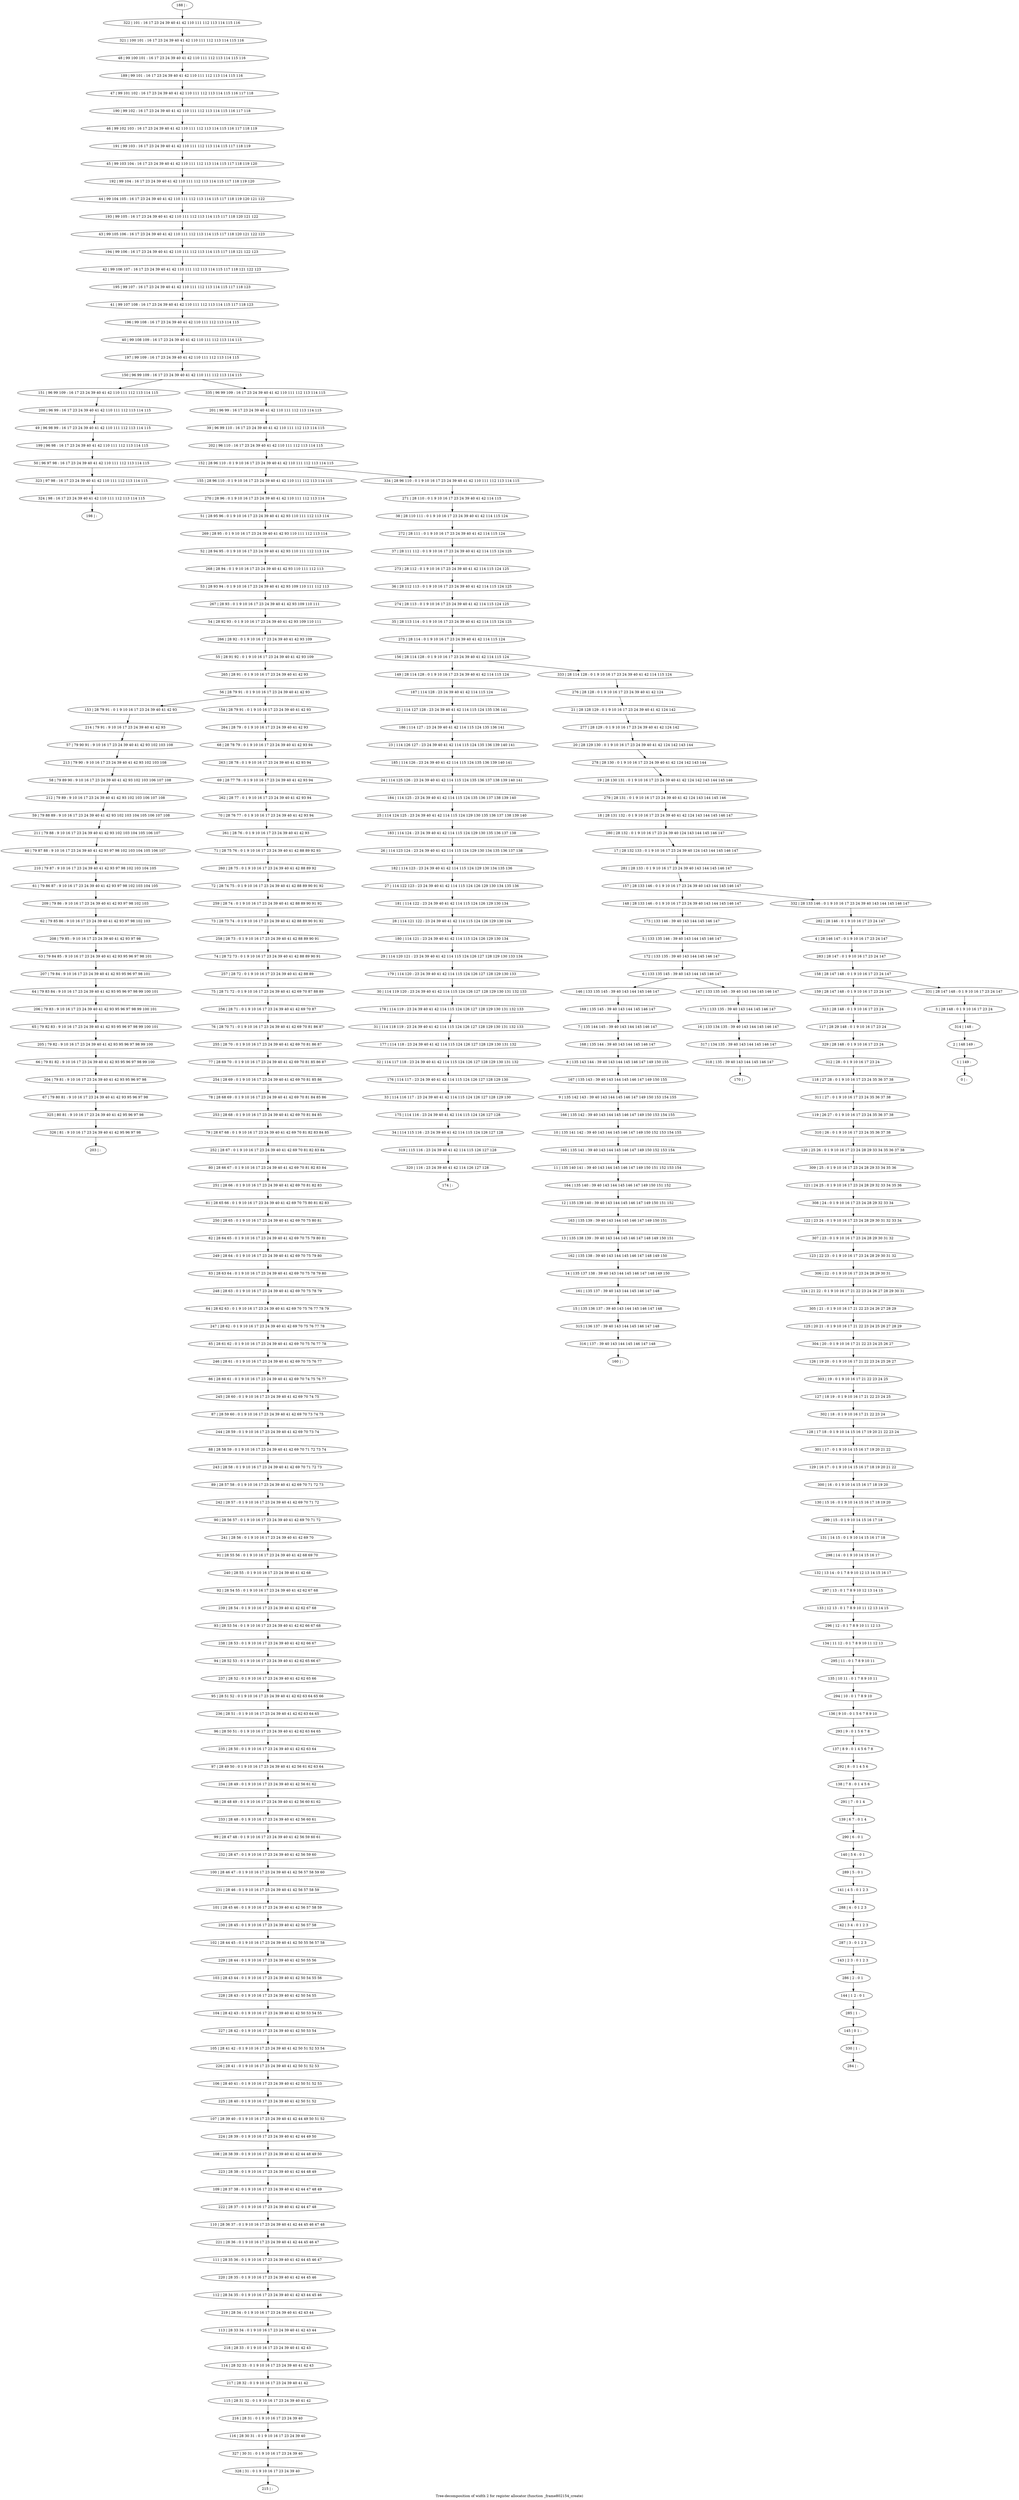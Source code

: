 digraph G {
graph [label="Tree-decomposition of width 2 for register allocator (function _frame802154_create)"]
0[label="0 | : "];
1[label="1 | 149 : "];
2[label="2 | 148 149 : "];
3[label="3 | 28 148 : 0 1 9 10 16 17 23 24 "];
4[label="4 | 28 146 147 : 0 1 9 10 16 17 23 24 147 "];
5[label="5 | 133 135 146 : 39 40 143 144 145 146 147 "];
6[label="6 | 133 135 145 : 39 40 143 144 145 146 147 "];
7[label="7 | 135 144 145 : 39 40 143 144 145 146 147 "];
8[label="8 | 135 143 144 : 39 40 143 144 145 146 147 149 150 155 "];
9[label="9 | 135 142 143 : 39 40 143 144 145 146 147 149 150 153 154 155 "];
10[label="10 | 135 141 142 : 39 40 143 144 145 146 147 149 150 152 153 154 155 "];
11[label="11 | 135 140 141 : 39 40 143 144 145 146 147 149 150 151 152 153 154 "];
12[label="12 | 135 139 140 : 39 40 143 144 145 146 147 149 150 151 152 "];
13[label="13 | 135 138 139 : 39 40 143 144 145 146 147 148 149 150 151 "];
14[label="14 | 135 137 138 : 39 40 143 144 145 146 147 148 149 150 "];
15[label="15 | 135 136 137 : 39 40 143 144 145 146 147 148 "];
16[label="16 | 133 134 135 : 39 40 143 144 145 146 147 "];
17[label="17 | 28 132 133 : 0 1 9 10 16 17 23 24 39 40 124 143 144 145 146 147 "];
18[label="18 | 28 131 132 : 0 1 9 10 16 17 23 24 39 40 41 42 124 143 144 145 146 147 "];
19[label="19 | 28 130 131 : 0 1 9 10 16 17 23 24 39 40 41 42 124 142 143 144 145 146 "];
20[label="20 | 28 129 130 : 0 1 9 10 16 17 23 24 39 40 41 42 124 142 143 144 "];
21[label="21 | 28 128 129 : 0 1 9 10 16 17 23 24 39 40 41 42 124 142 "];
22[label="22 | 114 127 128 : 23 24 39 40 41 42 114 115 124 135 136 141 "];
23[label="23 | 114 126 127 : 23 24 39 40 41 42 114 115 124 135 136 139 140 141 "];
24[label="24 | 114 125 126 : 23 24 39 40 41 42 114 115 124 135 136 137 138 139 140 141 "];
25[label="25 | 114 124 125 : 23 24 39 40 41 42 114 115 124 129 130 135 136 137 138 139 140 "];
26[label="26 | 114 123 124 : 23 24 39 40 41 42 114 115 124 129 130 134 135 136 137 138 "];
27[label="27 | 114 122 123 : 23 24 39 40 41 42 114 115 124 126 129 130 134 135 136 "];
28[label="28 | 114 121 122 : 23 24 39 40 41 42 114 115 124 126 129 130 134 "];
29[label="29 | 114 120 121 : 23 24 39 40 41 42 114 115 124 126 127 128 129 130 133 134 "];
30[label="30 | 114 119 120 : 23 24 39 40 41 42 114 115 124 126 127 128 129 130 131 132 133 "];
31[label="31 | 114 118 119 : 23 24 39 40 41 42 114 115 124 126 127 128 129 130 131 132 133 "];
32[label="32 | 114 117 118 : 23 24 39 40 41 42 114 115 124 126 127 128 129 130 131 132 "];
33[label="33 | 114 116 117 : 23 24 39 40 41 42 114 115 124 126 127 128 129 130 "];
34[label="34 | 114 115 116 : 23 24 39 40 41 42 114 115 124 126 127 128 "];
35[label="35 | 28 113 114 : 0 1 9 10 16 17 23 24 39 40 41 42 114 115 124 125 "];
36[label="36 | 28 112 113 : 0 1 9 10 16 17 23 24 39 40 41 42 114 115 124 125 "];
37[label="37 | 28 111 112 : 0 1 9 10 16 17 23 24 39 40 41 42 114 115 124 125 "];
38[label="38 | 28 110 111 : 0 1 9 10 16 17 23 24 39 40 41 42 114 115 124 "];
39[label="39 | 96 99 110 : 16 17 23 24 39 40 41 42 110 111 112 113 114 115 "];
40[label="40 | 99 108 109 : 16 17 23 24 39 40 41 42 110 111 112 113 114 115 "];
41[label="41 | 99 107 108 : 16 17 23 24 39 40 41 42 110 111 112 113 114 115 117 118 123 "];
42[label="42 | 99 106 107 : 16 17 23 24 39 40 41 42 110 111 112 113 114 115 117 118 121 122 123 "];
43[label="43 | 99 105 106 : 16 17 23 24 39 40 41 42 110 111 112 113 114 115 117 118 120 121 122 123 "];
44[label="44 | 99 104 105 : 16 17 23 24 39 40 41 42 110 111 112 113 114 115 117 118 119 120 121 122 "];
45[label="45 | 99 103 104 : 16 17 23 24 39 40 41 42 110 111 112 113 114 115 117 118 119 120 "];
46[label="46 | 99 102 103 : 16 17 23 24 39 40 41 42 110 111 112 113 114 115 116 117 118 119 "];
47[label="47 | 99 101 102 : 16 17 23 24 39 40 41 42 110 111 112 113 114 115 116 117 118 "];
48[label="48 | 99 100 101 : 16 17 23 24 39 40 41 42 110 111 112 113 114 115 116 "];
49[label="49 | 96 98 99 : 16 17 23 24 39 40 41 42 110 111 112 113 114 115 "];
50[label="50 | 96 97 98 : 16 17 23 24 39 40 41 42 110 111 112 113 114 115 "];
51[label="51 | 28 95 96 : 0 1 9 10 16 17 23 24 39 40 41 42 93 110 111 112 113 114 "];
52[label="52 | 28 94 95 : 0 1 9 10 16 17 23 24 39 40 41 42 93 110 111 112 113 114 "];
53[label="53 | 28 93 94 : 0 1 9 10 16 17 23 24 39 40 41 42 93 109 110 111 112 113 "];
54[label="54 | 28 92 93 : 0 1 9 10 16 17 23 24 39 40 41 42 93 109 110 111 "];
55[label="55 | 28 91 92 : 0 1 9 10 16 17 23 24 39 40 41 42 93 109 "];
56[label="56 | 28 79 91 : 0 1 9 10 16 17 23 24 39 40 41 42 93 "];
57[label="57 | 79 90 91 : 9 10 16 17 23 24 39 40 41 42 93 102 103 108 "];
58[label="58 | 79 89 90 : 9 10 16 17 23 24 39 40 41 42 93 102 103 106 107 108 "];
59[label="59 | 79 88 89 : 9 10 16 17 23 24 39 40 41 42 93 102 103 104 105 106 107 108 "];
60[label="60 | 79 87 88 : 9 10 16 17 23 24 39 40 41 42 93 97 98 102 103 104 105 106 107 "];
61[label="61 | 79 86 87 : 9 10 16 17 23 24 39 40 41 42 93 97 98 102 103 104 105 "];
62[label="62 | 79 85 86 : 9 10 16 17 23 24 39 40 41 42 93 97 98 102 103 "];
63[label="63 | 79 84 85 : 9 10 16 17 23 24 39 40 41 42 93 95 96 97 98 101 "];
64[label="64 | 79 83 84 : 9 10 16 17 23 24 39 40 41 42 93 95 96 97 98 99 100 101 "];
65[label="65 | 79 82 83 : 9 10 16 17 23 24 39 40 41 42 93 95 96 97 98 99 100 101 "];
66[label="66 | 79 81 82 : 9 10 16 17 23 24 39 40 41 42 93 95 96 97 98 99 100 "];
67[label="67 | 79 80 81 : 9 10 16 17 23 24 39 40 41 42 93 95 96 97 98 "];
68[label="68 | 28 78 79 : 0 1 9 10 16 17 23 24 39 40 41 42 93 94 "];
69[label="69 | 28 77 78 : 0 1 9 10 16 17 23 24 39 40 41 42 93 94 "];
70[label="70 | 28 76 77 : 0 1 9 10 16 17 23 24 39 40 41 42 93 94 "];
71[label="71 | 28 75 76 : 0 1 9 10 16 17 23 24 39 40 41 42 88 89 92 93 "];
72[label="72 | 28 74 75 : 0 1 9 10 16 17 23 24 39 40 41 42 88 89 90 91 92 "];
73[label="73 | 28 73 74 : 0 1 9 10 16 17 23 24 39 40 41 42 88 89 90 91 92 "];
74[label="74 | 28 72 73 : 0 1 9 10 16 17 23 24 39 40 41 42 88 89 90 91 "];
75[label="75 | 28 71 72 : 0 1 9 10 16 17 23 24 39 40 41 42 69 70 87 88 89 "];
76[label="76 | 28 70 71 : 0 1 9 10 16 17 23 24 39 40 41 42 69 70 81 86 87 "];
77[label="77 | 28 69 70 : 0 1 9 10 16 17 23 24 39 40 41 42 69 70 81 85 86 87 "];
78[label="78 | 28 68 69 : 0 1 9 10 16 17 23 24 39 40 41 42 69 70 81 84 85 86 "];
79[label="79 | 28 67 68 : 0 1 9 10 16 17 23 24 39 40 41 42 69 70 81 82 83 84 85 "];
80[label="80 | 28 66 67 : 0 1 9 10 16 17 23 24 39 40 41 42 69 70 81 82 83 84 "];
81[label="81 | 28 65 66 : 0 1 9 10 16 17 23 24 39 40 41 42 69 70 75 80 81 82 83 "];
82[label="82 | 28 64 65 : 0 1 9 10 16 17 23 24 39 40 41 42 69 70 75 79 80 81 "];
83[label="83 | 28 63 64 : 0 1 9 10 16 17 23 24 39 40 41 42 69 70 75 78 79 80 "];
84[label="84 | 28 62 63 : 0 1 9 10 16 17 23 24 39 40 41 42 69 70 75 76 77 78 79 "];
85[label="85 | 28 61 62 : 0 1 9 10 16 17 23 24 39 40 41 42 69 70 75 76 77 78 "];
86[label="86 | 28 60 61 : 0 1 9 10 16 17 23 24 39 40 41 42 69 70 74 75 76 77 "];
87[label="87 | 28 59 60 : 0 1 9 10 16 17 23 24 39 40 41 42 69 70 73 74 75 "];
88[label="88 | 28 58 59 : 0 1 9 10 16 17 23 24 39 40 41 42 69 70 71 72 73 74 "];
89[label="89 | 28 57 58 : 0 1 9 10 16 17 23 24 39 40 41 42 69 70 71 72 73 "];
90[label="90 | 28 56 57 : 0 1 9 10 16 17 23 24 39 40 41 42 69 70 71 72 "];
91[label="91 | 28 55 56 : 0 1 9 10 16 17 23 24 39 40 41 42 68 69 70 "];
92[label="92 | 28 54 55 : 0 1 9 10 16 17 23 24 39 40 41 42 62 67 68 "];
93[label="93 | 28 53 54 : 0 1 9 10 16 17 23 24 39 40 41 42 62 66 67 68 "];
94[label="94 | 28 52 53 : 0 1 9 10 16 17 23 24 39 40 41 42 62 65 66 67 "];
95[label="95 | 28 51 52 : 0 1 9 10 16 17 23 24 39 40 41 42 62 63 64 65 66 "];
96[label="96 | 28 50 51 : 0 1 9 10 16 17 23 24 39 40 41 42 62 63 64 65 "];
97[label="97 | 28 49 50 : 0 1 9 10 16 17 23 24 39 40 41 42 56 61 62 63 64 "];
98[label="98 | 28 48 49 : 0 1 9 10 16 17 23 24 39 40 41 42 56 60 61 62 "];
99[label="99 | 28 47 48 : 0 1 9 10 16 17 23 24 39 40 41 42 56 59 60 61 "];
100[label="100 | 28 46 47 : 0 1 9 10 16 17 23 24 39 40 41 42 56 57 58 59 60 "];
101[label="101 | 28 45 46 : 0 1 9 10 16 17 23 24 39 40 41 42 56 57 58 59 "];
102[label="102 | 28 44 45 : 0 1 9 10 16 17 23 24 39 40 41 42 50 55 56 57 58 "];
103[label="103 | 28 43 44 : 0 1 9 10 16 17 23 24 39 40 41 42 50 54 55 56 "];
104[label="104 | 28 42 43 : 0 1 9 10 16 17 23 24 39 40 41 42 50 53 54 55 "];
105[label="105 | 28 41 42 : 0 1 9 10 16 17 23 24 39 40 41 42 50 51 52 53 54 "];
106[label="106 | 28 40 41 : 0 1 9 10 16 17 23 24 39 40 41 42 50 51 52 53 "];
107[label="107 | 28 39 40 : 0 1 9 10 16 17 23 24 39 40 41 42 44 49 50 51 52 "];
108[label="108 | 28 38 39 : 0 1 9 10 16 17 23 24 39 40 41 42 44 48 49 50 "];
109[label="109 | 28 37 38 : 0 1 9 10 16 17 23 24 39 40 41 42 44 47 48 49 "];
110[label="110 | 28 36 37 : 0 1 9 10 16 17 23 24 39 40 41 42 44 45 46 47 48 "];
111[label="111 | 28 35 36 : 0 1 9 10 16 17 23 24 39 40 41 42 44 45 46 47 "];
112[label="112 | 28 34 35 : 0 1 9 10 16 17 23 24 39 40 41 42 43 44 45 46 "];
113[label="113 | 28 33 34 : 0 1 9 10 16 17 23 24 39 40 41 42 43 44 "];
114[label="114 | 28 32 33 : 0 1 9 10 16 17 23 24 39 40 41 42 43 "];
115[label="115 | 28 31 32 : 0 1 9 10 16 17 23 24 39 40 41 42 "];
116[label="116 | 28 30 31 : 0 1 9 10 16 17 23 24 39 40 "];
117[label="117 | 28 29 148 : 0 1 9 10 16 17 23 24 "];
118[label="118 | 27 28 : 0 1 9 10 16 17 23 24 35 36 37 38 "];
119[label="119 | 26 27 : 0 1 9 10 16 17 23 24 35 36 37 38 "];
120[label="120 | 25 26 : 0 1 9 10 16 17 23 24 28 29 33 34 35 36 37 38 "];
121[label="121 | 24 25 : 0 1 9 10 16 17 23 24 28 29 32 33 34 35 36 "];
122[label="122 | 23 24 : 0 1 9 10 16 17 23 24 28 29 30 31 32 33 34 "];
123[label="123 | 22 23 : 0 1 9 10 16 17 23 24 28 29 30 31 32 "];
124[label="124 | 21 22 : 0 1 9 10 16 17 21 22 23 24 26 27 28 29 30 31 "];
125[label="125 | 20 21 : 0 1 9 10 16 17 21 22 23 24 25 26 27 28 29 "];
126[label="126 | 19 20 : 0 1 9 10 16 17 21 22 23 24 25 26 27 "];
127[label="127 | 18 19 : 0 1 9 10 16 17 21 22 23 24 25 "];
128[label="128 | 17 18 : 0 1 9 10 14 15 16 17 19 20 21 22 23 24 "];
129[label="129 | 16 17 : 0 1 9 10 14 15 16 17 18 19 20 21 22 "];
130[label="130 | 15 16 : 0 1 9 10 14 15 16 17 18 19 20 "];
131[label="131 | 14 15 : 0 1 9 10 14 15 16 17 18 "];
132[label="132 | 13 14 : 0 1 7 8 9 10 12 13 14 15 16 17 "];
133[label="133 | 12 13 : 0 1 7 8 9 10 11 12 13 14 15 "];
134[label="134 | 11 12 : 0 1 7 8 9 10 11 12 13 "];
135[label="135 | 10 11 : 0 1 7 8 9 10 11 "];
136[label="136 | 9 10 : 0 1 5 6 7 8 9 10 "];
137[label="137 | 8 9 : 0 1 4 5 6 7 8 "];
138[label="138 | 7 8 : 0 1 4 5 6 "];
139[label="139 | 6 7 : 0 1 4 "];
140[label="140 | 5 6 : 0 1 "];
141[label="141 | 4 5 : 0 1 2 3 "];
142[label="142 | 3 4 : 0 1 2 3 "];
143[label="143 | 2 3 : 0 1 2 3 "];
144[label="144 | 1 2 : 0 1 "];
145[label="145 | 0 1 : "];
146[label="146 | 133 135 145 : 39 40 143 144 145 146 147 "];
147[label="147 | 133 135 145 : 39 40 143 144 145 146 147 "];
148[label="148 | 28 133 146 : 0 1 9 10 16 17 23 24 39 40 143 144 145 146 147 "];
149[label="149 | 28 114 128 : 0 1 9 10 16 17 23 24 39 40 41 42 114 115 124 "];
150[label="150 | 96 99 109 : 16 17 23 24 39 40 41 42 110 111 112 113 114 115 "];
151[label="151 | 96 99 109 : 16 17 23 24 39 40 41 42 110 111 112 113 114 115 "];
152[label="152 | 28 96 110 : 0 1 9 10 16 17 23 24 39 40 41 42 110 111 112 113 114 115 "];
153[label="153 | 28 79 91 : 0 1 9 10 16 17 23 24 39 40 41 42 93 "];
154[label="154 | 28 79 91 : 0 1 9 10 16 17 23 24 39 40 41 42 93 "];
155[label="155 | 28 96 110 : 0 1 9 10 16 17 23 24 39 40 41 42 110 111 112 113 114 115 "];
156[label="156 | 28 114 128 : 0 1 9 10 16 17 23 24 39 40 41 42 114 115 124 "];
157[label="157 | 28 133 146 : 0 1 9 10 16 17 23 24 39 40 143 144 145 146 147 "];
158[label="158 | 28 147 148 : 0 1 9 10 16 17 23 24 147 "];
159[label="159 | 28 147 148 : 0 1 9 10 16 17 23 24 147 "];
160[label="160 | : "];
161[label="161 | 135 137 : 39 40 143 144 145 146 147 148 "];
162[label="162 | 135 138 : 39 40 143 144 145 146 147 148 149 150 "];
163[label="163 | 135 139 : 39 40 143 144 145 146 147 149 150 151 "];
164[label="164 | 135 140 : 39 40 143 144 145 146 147 149 150 151 152 "];
165[label="165 | 135 141 : 39 40 143 144 145 146 147 149 150 152 153 154 "];
166[label="166 | 135 142 : 39 40 143 144 145 146 147 149 150 153 154 155 "];
167[label="167 | 135 143 : 39 40 143 144 145 146 147 149 150 155 "];
168[label="168 | 135 144 : 39 40 143 144 145 146 147 "];
169[label="169 | 135 145 : 39 40 143 144 145 146 147 "];
170[label="170 | : "];
171[label="171 | 133 135 : 39 40 143 144 145 146 147 "];
172[label="172 | 133 135 : 39 40 143 144 145 146 147 "];
173[label="173 | 133 146 : 39 40 143 144 145 146 147 "];
174[label="174 | : "];
175[label="175 | 114 116 : 23 24 39 40 41 42 114 115 124 126 127 128 "];
176[label="176 | 114 117 : 23 24 39 40 41 42 114 115 124 126 127 128 129 130 "];
177[label="177 | 114 118 : 23 24 39 40 41 42 114 115 124 126 127 128 129 130 131 132 "];
178[label="178 | 114 119 : 23 24 39 40 41 42 114 115 124 126 127 128 129 130 131 132 133 "];
179[label="179 | 114 120 : 23 24 39 40 41 42 114 115 124 126 127 128 129 130 133 "];
180[label="180 | 114 121 : 23 24 39 40 41 42 114 115 124 126 129 130 134 "];
181[label="181 | 114 122 : 23 24 39 40 41 42 114 115 124 126 129 130 134 "];
182[label="182 | 114 123 : 23 24 39 40 41 42 114 115 124 129 130 134 135 136 "];
183[label="183 | 114 124 : 23 24 39 40 41 42 114 115 124 129 130 135 136 137 138 "];
184[label="184 | 114 125 : 23 24 39 40 41 42 114 115 124 135 136 137 138 139 140 "];
185[label="185 | 114 126 : 23 24 39 40 41 42 114 115 124 135 136 139 140 141 "];
186[label="186 | 114 127 : 23 24 39 40 41 42 114 115 124 135 136 141 "];
187[label="187 | 114 128 : 23 24 39 40 41 42 114 115 124 "];
188[label="188 | : "];
189[label="189 | 99 101 : 16 17 23 24 39 40 41 42 110 111 112 113 114 115 116 "];
190[label="190 | 99 102 : 16 17 23 24 39 40 41 42 110 111 112 113 114 115 116 117 118 "];
191[label="191 | 99 103 : 16 17 23 24 39 40 41 42 110 111 112 113 114 115 117 118 119 "];
192[label="192 | 99 104 : 16 17 23 24 39 40 41 42 110 111 112 113 114 115 117 118 119 120 "];
193[label="193 | 99 105 : 16 17 23 24 39 40 41 42 110 111 112 113 114 115 117 118 120 121 122 "];
194[label="194 | 99 106 : 16 17 23 24 39 40 41 42 110 111 112 113 114 115 117 118 121 122 123 "];
195[label="195 | 99 107 : 16 17 23 24 39 40 41 42 110 111 112 113 114 115 117 118 123 "];
196[label="196 | 99 108 : 16 17 23 24 39 40 41 42 110 111 112 113 114 115 "];
197[label="197 | 99 109 : 16 17 23 24 39 40 41 42 110 111 112 113 114 115 "];
198[label="198 | : "];
199[label="199 | 96 98 : 16 17 23 24 39 40 41 42 110 111 112 113 114 115 "];
200[label="200 | 96 99 : 16 17 23 24 39 40 41 42 110 111 112 113 114 115 "];
201[label="201 | 96 99 : 16 17 23 24 39 40 41 42 110 111 112 113 114 115 "];
202[label="202 | 96 110 : 16 17 23 24 39 40 41 42 110 111 112 113 114 115 "];
203[label="203 | : "];
204[label="204 | 79 81 : 9 10 16 17 23 24 39 40 41 42 93 95 96 97 98 "];
205[label="205 | 79 82 : 9 10 16 17 23 24 39 40 41 42 93 95 96 97 98 99 100 "];
206[label="206 | 79 83 : 9 10 16 17 23 24 39 40 41 42 93 95 96 97 98 99 100 101 "];
207[label="207 | 79 84 : 9 10 16 17 23 24 39 40 41 42 93 95 96 97 98 101 "];
208[label="208 | 79 85 : 9 10 16 17 23 24 39 40 41 42 93 97 98 "];
209[label="209 | 79 86 : 9 10 16 17 23 24 39 40 41 42 93 97 98 102 103 "];
210[label="210 | 79 87 : 9 10 16 17 23 24 39 40 41 42 93 97 98 102 103 104 105 "];
211[label="211 | 79 88 : 9 10 16 17 23 24 39 40 41 42 93 102 103 104 105 106 107 "];
212[label="212 | 79 89 : 9 10 16 17 23 24 39 40 41 42 93 102 103 106 107 108 "];
213[label="213 | 79 90 : 9 10 16 17 23 24 39 40 41 42 93 102 103 108 "];
214[label="214 | 79 91 : 9 10 16 17 23 24 39 40 41 42 93 "];
215[label="215 | : "];
216[label="216 | 28 31 : 0 1 9 10 16 17 23 24 39 40 "];
217[label="217 | 28 32 : 0 1 9 10 16 17 23 24 39 40 41 42 "];
218[label="218 | 28 33 : 0 1 9 10 16 17 23 24 39 40 41 42 43 "];
219[label="219 | 28 34 : 0 1 9 10 16 17 23 24 39 40 41 42 43 44 "];
220[label="220 | 28 35 : 0 1 9 10 16 17 23 24 39 40 41 42 44 45 46 "];
221[label="221 | 28 36 : 0 1 9 10 16 17 23 24 39 40 41 42 44 45 46 47 "];
222[label="222 | 28 37 : 0 1 9 10 16 17 23 24 39 40 41 42 44 47 48 "];
223[label="223 | 28 38 : 0 1 9 10 16 17 23 24 39 40 41 42 44 48 49 "];
224[label="224 | 28 39 : 0 1 9 10 16 17 23 24 39 40 41 42 44 49 50 "];
225[label="225 | 28 40 : 0 1 9 10 16 17 23 24 39 40 41 42 50 51 52 "];
226[label="226 | 28 41 : 0 1 9 10 16 17 23 24 39 40 41 42 50 51 52 53 "];
227[label="227 | 28 42 : 0 1 9 10 16 17 23 24 39 40 41 42 50 53 54 "];
228[label="228 | 28 43 : 0 1 9 10 16 17 23 24 39 40 41 42 50 54 55 "];
229[label="229 | 28 44 : 0 1 9 10 16 17 23 24 39 40 41 42 50 55 56 "];
230[label="230 | 28 45 : 0 1 9 10 16 17 23 24 39 40 41 42 56 57 58 "];
231[label="231 | 28 46 : 0 1 9 10 16 17 23 24 39 40 41 42 56 57 58 59 "];
232[label="232 | 28 47 : 0 1 9 10 16 17 23 24 39 40 41 42 56 59 60 "];
233[label="233 | 28 48 : 0 1 9 10 16 17 23 24 39 40 41 42 56 60 61 "];
234[label="234 | 28 49 : 0 1 9 10 16 17 23 24 39 40 41 42 56 61 62 "];
235[label="235 | 28 50 : 0 1 9 10 16 17 23 24 39 40 41 42 62 63 64 "];
236[label="236 | 28 51 : 0 1 9 10 16 17 23 24 39 40 41 42 62 63 64 65 "];
237[label="237 | 28 52 : 0 1 9 10 16 17 23 24 39 40 41 42 62 65 66 "];
238[label="238 | 28 53 : 0 1 9 10 16 17 23 24 39 40 41 42 62 66 67 "];
239[label="239 | 28 54 : 0 1 9 10 16 17 23 24 39 40 41 42 62 67 68 "];
240[label="240 | 28 55 : 0 1 9 10 16 17 23 24 39 40 41 42 68 "];
241[label="241 | 28 56 : 0 1 9 10 16 17 23 24 39 40 41 42 69 70 "];
242[label="242 | 28 57 : 0 1 9 10 16 17 23 24 39 40 41 42 69 70 71 72 "];
243[label="243 | 28 58 : 0 1 9 10 16 17 23 24 39 40 41 42 69 70 71 72 73 "];
244[label="244 | 28 59 : 0 1 9 10 16 17 23 24 39 40 41 42 69 70 73 74 "];
245[label="245 | 28 60 : 0 1 9 10 16 17 23 24 39 40 41 42 69 70 74 75 "];
246[label="246 | 28 61 : 0 1 9 10 16 17 23 24 39 40 41 42 69 70 75 76 77 "];
247[label="247 | 28 62 : 0 1 9 10 16 17 23 24 39 40 41 42 69 70 75 76 77 78 "];
248[label="248 | 28 63 : 0 1 9 10 16 17 23 24 39 40 41 42 69 70 75 78 79 "];
249[label="249 | 28 64 : 0 1 9 10 16 17 23 24 39 40 41 42 69 70 75 79 80 "];
250[label="250 | 28 65 : 0 1 9 10 16 17 23 24 39 40 41 42 69 70 75 80 81 "];
251[label="251 | 28 66 : 0 1 9 10 16 17 23 24 39 40 41 42 69 70 81 82 83 "];
252[label="252 | 28 67 : 0 1 9 10 16 17 23 24 39 40 41 42 69 70 81 82 83 84 "];
253[label="253 | 28 68 : 0 1 9 10 16 17 23 24 39 40 41 42 69 70 81 84 85 "];
254[label="254 | 28 69 : 0 1 9 10 16 17 23 24 39 40 41 42 69 70 81 85 86 "];
255[label="255 | 28 70 : 0 1 9 10 16 17 23 24 39 40 41 42 69 70 81 86 87 "];
256[label="256 | 28 71 : 0 1 9 10 16 17 23 24 39 40 41 42 69 70 87 "];
257[label="257 | 28 72 : 0 1 9 10 16 17 23 24 39 40 41 42 88 89 "];
258[label="258 | 28 73 : 0 1 9 10 16 17 23 24 39 40 41 42 88 89 90 91 "];
259[label="259 | 28 74 : 0 1 9 10 16 17 23 24 39 40 41 42 88 89 90 91 92 "];
260[label="260 | 28 75 : 0 1 9 10 16 17 23 24 39 40 41 42 88 89 92 "];
261[label="261 | 28 76 : 0 1 9 10 16 17 23 24 39 40 41 42 93 "];
262[label="262 | 28 77 : 0 1 9 10 16 17 23 24 39 40 41 42 93 94 "];
263[label="263 | 28 78 : 0 1 9 10 16 17 23 24 39 40 41 42 93 94 "];
264[label="264 | 28 79 : 0 1 9 10 16 17 23 24 39 40 41 42 93 "];
265[label="265 | 28 91 : 0 1 9 10 16 17 23 24 39 40 41 42 93 "];
266[label="266 | 28 92 : 0 1 9 10 16 17 23 24 39 40 41 42 93 109 "];
267[label="267 | 28 93 : 0 1 9 10 16 17 23 24 39 40 41 42 93 109 110 111 "];
268[label="268 | 28 94 : 0 1 9 10 16 17 23 24 39 40 41 42 93 110 111 112 113 "];
269[label="269 | 28 95 : 0 1 9 10 16 17 23 24 39 40 41 42 93 110 111 112 113 114 "];
270[label="270 | 28 96 : 0 1 9 10 16 17 23 24 39 40 41 42 110 111 112 113 114 "];
271[label="271 | 28 110 : 0 1 9 10 16 17 23 24 39 40 41 42 114 115 "];
272[label="272 | 28 111 : 0 1 9 10 16 17 23 24 39 40 41 42 114 115 124 "];
273[label="273 | 28 112 : 0 1 9 10 16 17 23 24 39 40 41 42 114 115 124 125 "];
274[label="274 | 28 113 : 0 1 9 10 16 17 23 24 39 40 41 42 114 115 124 125 "];
275[label="275 | 28 114 : 0 1 9 10 16 17 23 24 39 40 41 42 114 115 124 "];
276[label="276 | 28 128 : 0 1 9 10 16 17 23 24 39 40 41 42 124 "];
277[label="277 | 28 129 : 0 1 9 10 16 17 23 24 39 40 41 42 124 142 "];
278[label="278 | 28 130 : 0 1 9 10 16 17 23 24 39 40 41 42 124 142 143 144 "];
279[label="279 | 28 131 : 0 1 9 10 16 17 23 24 39 40 41 42 124 143 144 145 146 "];
280[label="280 | 28 132 : 0 1 9 10 16 17 23 24 39 40 124 143 144 145 146 147 "];
281[label="281 | 28 133 : 0 1 9 10 16 17 23 24 39 40 143 144 145 146 147 "];
282[label="282 | 28 146 : 0 1 9 10 16 17 23 24 147 "];
283[label="283 | 28 147 : 0 1 9 10 16 17 23 24 147 "];
284[label="284 | : "];
285[label="285 | 1 : "];
286[label="286 | 2 : 0 1 "];
287[label="287 | 3 : 0 1 2 3 "];
288[label="288 | 4 : 0 1 2 3 "];
289[label="289 | 5 : 0 1 "];
290[label="290 | 6 : 0 1 "];
291[label="291 | 7 : 0 1 4 "];
292[label="292 | 8 : 0 1 4 5 6 "];
293[label="293 | 9 : 0 1 5 6 7 8 "];
294[label="294 | 10 : 0 1 7 8 9 10 "];
295[label="295 | 11 : 0 1 7 8 9 10 11 "];
296[label="296 | 12 : 0 1 7 8 9 10 11 12 13 "];
297[label="297 | 13 : 0 1 7 8 9 10 12 13 14 15 "];
298[label="298 | 14 : 0 1 9 10 14 15 16 17 "];
299[label="299 | 15 : 0 1 9 10 14 15 16 17 18 "];
300[label="300 | 16 : 0 1 9 10 14 15 16 17 18 19 20 "];
301[label="301 | 17 : 0 1 9 10 14 15 16 17 19 20 21 22 "];
302[label="302 | 18 : 0 1 9 10 16 17 21 22 23 24 "];
303[label="303 | 19 : 0 1 9 10 16 17 21 22 23 24 25 "];
304[label="304 | 20 : 0 1 9 10 16 17 21 22 23 24 25 26 27 "];
305[label="305 | 21 : 0 1 9 10 16 17 21 22 23 24 26 27 28 29 "];
306[label="306 | 22 : 0 1 9 10 16 17 23 24 28 29 30 31 "];
307[label="307 | 23 : 0 1 9 10 16 17 23 24 28 29 30 31 32 "];
308[label="308 | 24 : 0 1 9 10 16 17 23 24 28 29 32 33 34 "];
309[label="309 | 25 : 0 1 9 10 16 17 23 24 28 29 33 34 35 36 "];
310[label="310 | 26 : 0 1 9 10 16 17 23 24 35 36 37 38 "];
311[label="311 | 27 : 0 1 9 10 16 17 23 24 35 36 37 38 "];
312[label="312 | 28 : 0 1 9 10 16 17 23 24 "];
313[label="313 | 28 148 : 0 1 9 10 16 17 23 24 "];
314[label="314 | 148 : "];
315[label="315 | 136 137 : 39 40 143 144 145 146 147 148 "];
316[label="316 | 137 : 39 40 143 144 145 146 147 148 "];
317[label="317 | 134 135 : 39 40 143 144 145 146 147 "];
318[label="318 | 135 : 39 40 143 144 145 146 147 "];
319[label="319 | 115 116 : 23 24 39 40 41 42 114 115 126 127 128 "];
320[label="320 | 116 : 23 24 39 40 41 42 114 126 127 128 "];
321[label="321 | 100 101 : 16 17 23 24 39 40 41 42 110 111 112 113 114 115 116 "];
322[label="322 | 101 : 16 17 23 24 39 40 41 42 110 111 112 113 114 115 116 "];
323[label="323 | 97 98 : 16 17 23 24 39 40 41 42 110 111 112 113 114 115 "];
324[label="324 | 98 : 16 17 23 24 39 40 41 42 110 111 112 113 114 115 "];
325[label="325 | 80 81 : 9 10 16 17 23 24 39 40 41 42 95 96 97 98 "];
326[label="326 | 81 : 9 10 16 17 23 24 39 40 41 42 95 96 97 98 "];
327[label="327 | 30 31 : 0 1 9 10 16 17 23 24 39 40 "];
328[label="328 | 31 : 0 1 9 10 16 17 23 24 39 40 "];
329[label="329 | 28 148 : 0 1 9 10 16 17 23 24 "];
330[label="330 | 1 : "];
331[label="331 | 28 147 148 : 0 1 9 10 16 17 23 24 147 "];
332[label="332 | 28 133 146 : 0 1 9 10 16 17 23 24 39 40 143 144 145 146 147 "];
333[label="333 | 28 114 128 : 0 1 9 10 16 17 23 24 39 40 41 42 114 115 124 "];
334[label="334 | 28 96 110 : 0 1 9 10 16 17 23 24 39 40 41 42 110 111 112 113 114 115 "];
335[label="335 | 96 99 109 : 16 17 23 24 39 40 41 42 110 111 112 113 114 115 "];
6->146 ;
6->147 ;
56->153 ;
56->154 ;
161->15 ;
14->161 ;
162->14 ;
13->162 ;
163->13 ;
12->163 ;
164->12 ;
11->164 ;
165->11 ;
10->165 ;
166->10 ;
9->166 ;
167->9 ;
8->167 ;
168->8 ;
7->168 ;
169->7 ;
146->169 ;
171->16 ;
147->171 ;
172->6 ;
5->172 ;
173->5 ;
148->173 ;
175->34 ;
33->175 ;
176->33 ;
32->176 ;
177->32 ;
31->177 ;
178->31 ;
30->178 ;
179->30 ;
29->179 ;
180->29 ;
28->180 ;
181->28 ;
27->181 ;
182->27 ;
26->182 ;
183->26 ;
25->183 ;
184->25 ;
24->184 ;
185->24 ;
23->185 ;
186->23 ;
22->186 ;
187->22 ;
149->187 ;
199->50 ;
49->199 ;
200->49 ;
151->200 ;
204->67 ;
66->204 ;
205->66 ;
65->205 ;
206->65 ;
64->206 ;
207->64 ;
63->207 ;
208->63 ;
62->208 ;
209->62 ;
61->209 ;
210->61 ;
60->210 ;
211->60 ;
59->211 ;
212->59 ;
58->212 ;
213->58 ;
57->213 ;
214->57 ;
153->214 ;
216->116 ;
115->216 ;
217->115 ;
114->217 ;
218->114 ;
113->218 ;
219->113 ;
112->219 ;
220->112 ;
111->220 ;
221->111 ;
110->221 ;
222->110 ;
109->222 ;
223->109 ;
108->223 ;
224->108 ;
107->224 ;
225->107 ;
106->225 ;
226->106 ;
105->226 ;
227->105 ;
104->227 ;
228->104 ;
103->228 ;
229->103 ;
102->229 ;
230->102 ;
101->230 ;
231->101 ;
100->231 ;
232->100 ;
99->232 ;
233->99 ;
98->233 ;
234->98 ;
97->234 ;
235->97 ;
96->235 ;
236->96 ;
95->236 ;
237->95 ;
94->237 ;
238->94 ;
93->238 ;
239->93 ;
92->239 ;
240->92 ;
91->240 ;
241->91 ;
90->241 ;
242->90 ;
89->242 ;
243->89 ;
88->243 ;
244->88 ;
87->244 ;
245->87 ;
86->245 ;
246->86 ;
85->246 ;
247->85 ;
84->247 ;
248->84 ;
83->248 ;
249->83 ;
82->249 ;
250->82 ;
81->250 ;
251->81 ;
80->251 ;
252->80 ;
79->252 ;
253->79 ;
78->253 ;
254->78 ;
77->254 ;
255->77 ;
76->255 ;
256->76 ;
75->256 ;
257->75 ;
74->257 ;
258->74 ;
73->258 ;
259->73 ;
72->259 ;
260->72 ;
71->260 ;
261->71 ;
70->261 ;
262->70 ;
69->262 ;
263->69 ;
68->263 ;
264->68 ;
154->264 ;
265->56 ;
55->265 ;
266->55 ;
54->266 ;
267->54 ;
53->267 ;
268->53 ;
52->268 ;
269->52 ;
51->269 ;
270->51 ;
155->270 ;
285->145 ;
144->285 ;
286->144 ;
143->286 ;
287->143 ;
142->287 ;
288->142 ;
141->288 ;
289->141 ;
140->289 ;
290->140 ;
139->290 ;
291->139 ;
138->291 ;
292->138 ;
137->292 ;
293->137 ;
136->293 ;
294->136 ;
135->294 ;
295->135 ;
134->295 ;
296->134 ;
133->296 ;
297->133 ;
132->297 ;
298->132 ;
131->298 ;
299->131 ;
130->299 ;
300->130 ;
129->300 ;
301->129 ;
128->301 ;
302->128 ;
127->302 ;
303->127 ;
126->303 ;
304->126 ;
125->304 ;
305->125 ;
124->305 ;
306->124 ;
123->306 ;
307->123 ;
122->307 ;
308->122 ;
121->308 ;
309->121 ;
120->309 ;
310->120 ;
119->310 ;
311->119 ;
118->311 ;
312->118 ;
313->117 ;
159->313 ;
15->315 ;
316->160 ;
315->316 ;
16->317 ;
318->170 ;
317->318 ;
34->319 ;
320->174 ;
319->320 ;
50->323 ;
324->198 ;
323->324 ;
67->325 ;
326->203 ;
325->326 ;
116->327 ;
328->215 ;
327->328 ;
329->312 ;
117->329 ;
330->284 ;
145->330 ;
188->322 ;
322->321 ;
321->48 ;
48->189 ;
189->47 ;
47->190 ;
190->46 ;
46->191 ;
191->45 ;
45->192 ;
192->44 ;
44->193 ;
193->43 ;
43->194 ;
194->42 ;
42->195 ;
195->41 ;
41->196 ;
196->40 ;
40->197 ;
197->150 ;
201->39 ;
39->202 ;
202->152 ;
271->38 ;
38->272 ;
272->37 ;
37->273 ;
273->36 ;
36->274 ;
274->35 ;
35->275 ;
275->156 ;
276->21 ;
21->277 ;
277->20 ;
20->278 ;
278->19 ;
19->279 ;
279->18 ;
18->280 ;
280->17 ;
17->281 ;
281->157 ;
282->4 ;
4->283 ;
283->158 ;
3->314 ;
314->2 ;
2->1 ;
1->0 ;
331->3 ;
332->282 ;
333->276 ;
334->271 ;
335->201 ;
158->159 ;
158->331 ;
157->148 ;
157->332 ;
156->149 ;
156->333 ;
152->155 ;
152->334 ;
150->151 ;
150->335 ;
}
